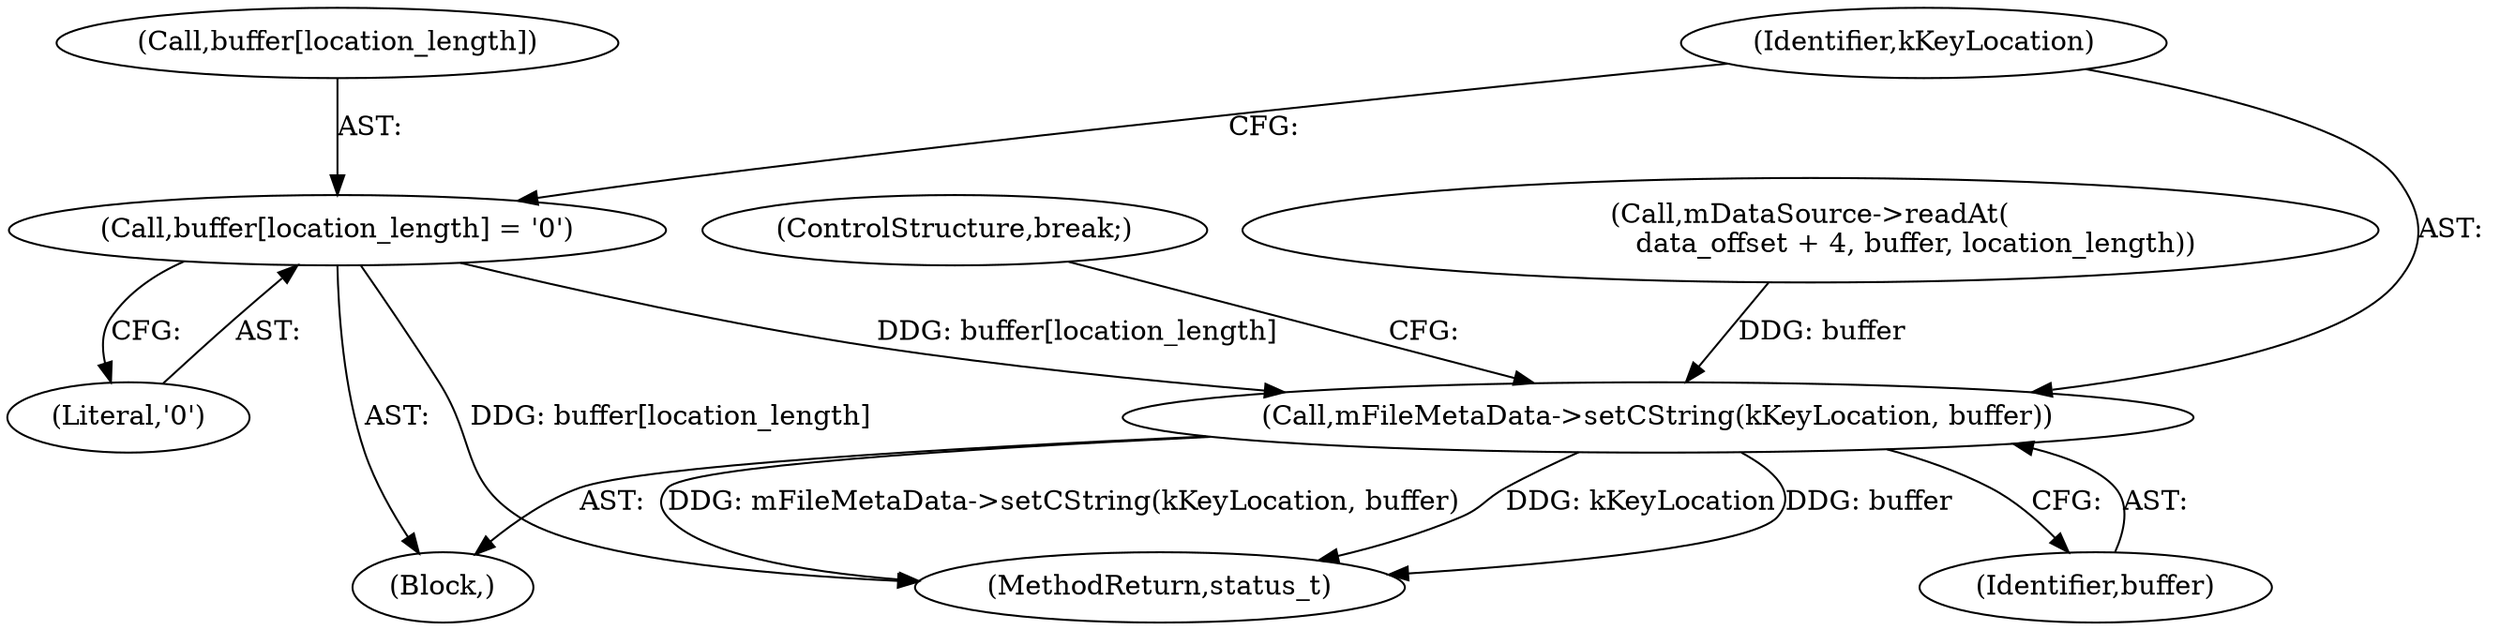 digraph "0_Android_f81038006b4c59a5a148dcad887371206033c28f_2@array" {
"1002241" [label="(Call,buffer[location_length] = '\0')"];
"1002246" [label="(Call,mFileMetaData->setCString(kKeyLocation, buffer))"];
"1002231" [label="(Call,mDataSource->readAt(\n                        data_offset + 4, buffer, location_length))"];
"1002200" [label="(Block,)"];
"1002247" [label="(Identifier,kKeyLocation)"];
"1003289" [label="(MethodReturn,status_t)"];
"1002242" [label="(Call,buffer[location_length])"];
"1002241" [label="(Call,buffer[location_length] = '\0')"];
"1002249" [label="(ControlStructure,break;)"];
"1002248" [label="(Identifier,buffer)"];
"1002245" [label="(Literal,'\0')"];
"1002246" [label="(Call,mFileMetaData->setCString(kKeyLocation, buffer))"];
"1002241" -> "1002200"  [label="AST: "];
"1002241" -> "1002245"  [label="CFG: "];
"1002242" -> "1002241"  [label="AST: "];
"1002245" -> "1002241"  [label="AST: "];
"1002247" -> "1002241"  [label="CFG: "];
"1002241" -> "1003289"  [label="DDG: buffer[location_length]"];
"1002241" -> "1002246"  [label="DDG: buffer[location_length]"];
"1002246" -> "1002200"  [label="AST: "];
"1002246" -> "1002248"  [label="CFG: "];
"1002247" -> "1002246"  [label="AST: "];
"1002248" -> "1002246"  [label="AST: "];
"1002249" -> "1002246"  [label="CFG: "];
"1002246" -> "1003289"  [label="DDG: mFileMetaData->setCString(kKeyLocation, buffer)"];
"1002246" -> "1003289"  [label="DDG: kKeyLocation"];
"1002246" -> "1003289"  [label="DDG: buffer"];
"1002231" -> "1002246"  [label="DDG: buffer"];
}
